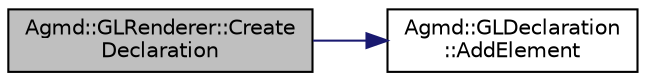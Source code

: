digraph "Agmd::GLRenderer::CreateDeclaration"
{
  edge [fontname="Helvetica",fontsize="10",labelfontname="Helvetica",labelfontsize="10"];
  node [fontname="Helvetica",fontsize="10",shape=record];
  rankdir="LR";
  Node1 [label="Agmd::GLRenderer::Create\lDeclaration",height=0.2,width=0.4,color="black", fillcolor="grey75", style="filled" fontcolor="black"];
  Node1 -> Node2 [color="midnightblue",fontsize="10",style="solid",fontname="Helvetica"];
  Node2 [label="Agmd::GLDeclaration\l::AddElement",height=0.2,width=0.4,color="black", fillcolor="white", style="filled",URL="$class_agmd_1_1_g_l_declaration.html#aa74b234c966c2af032236825059304dd"];
}

